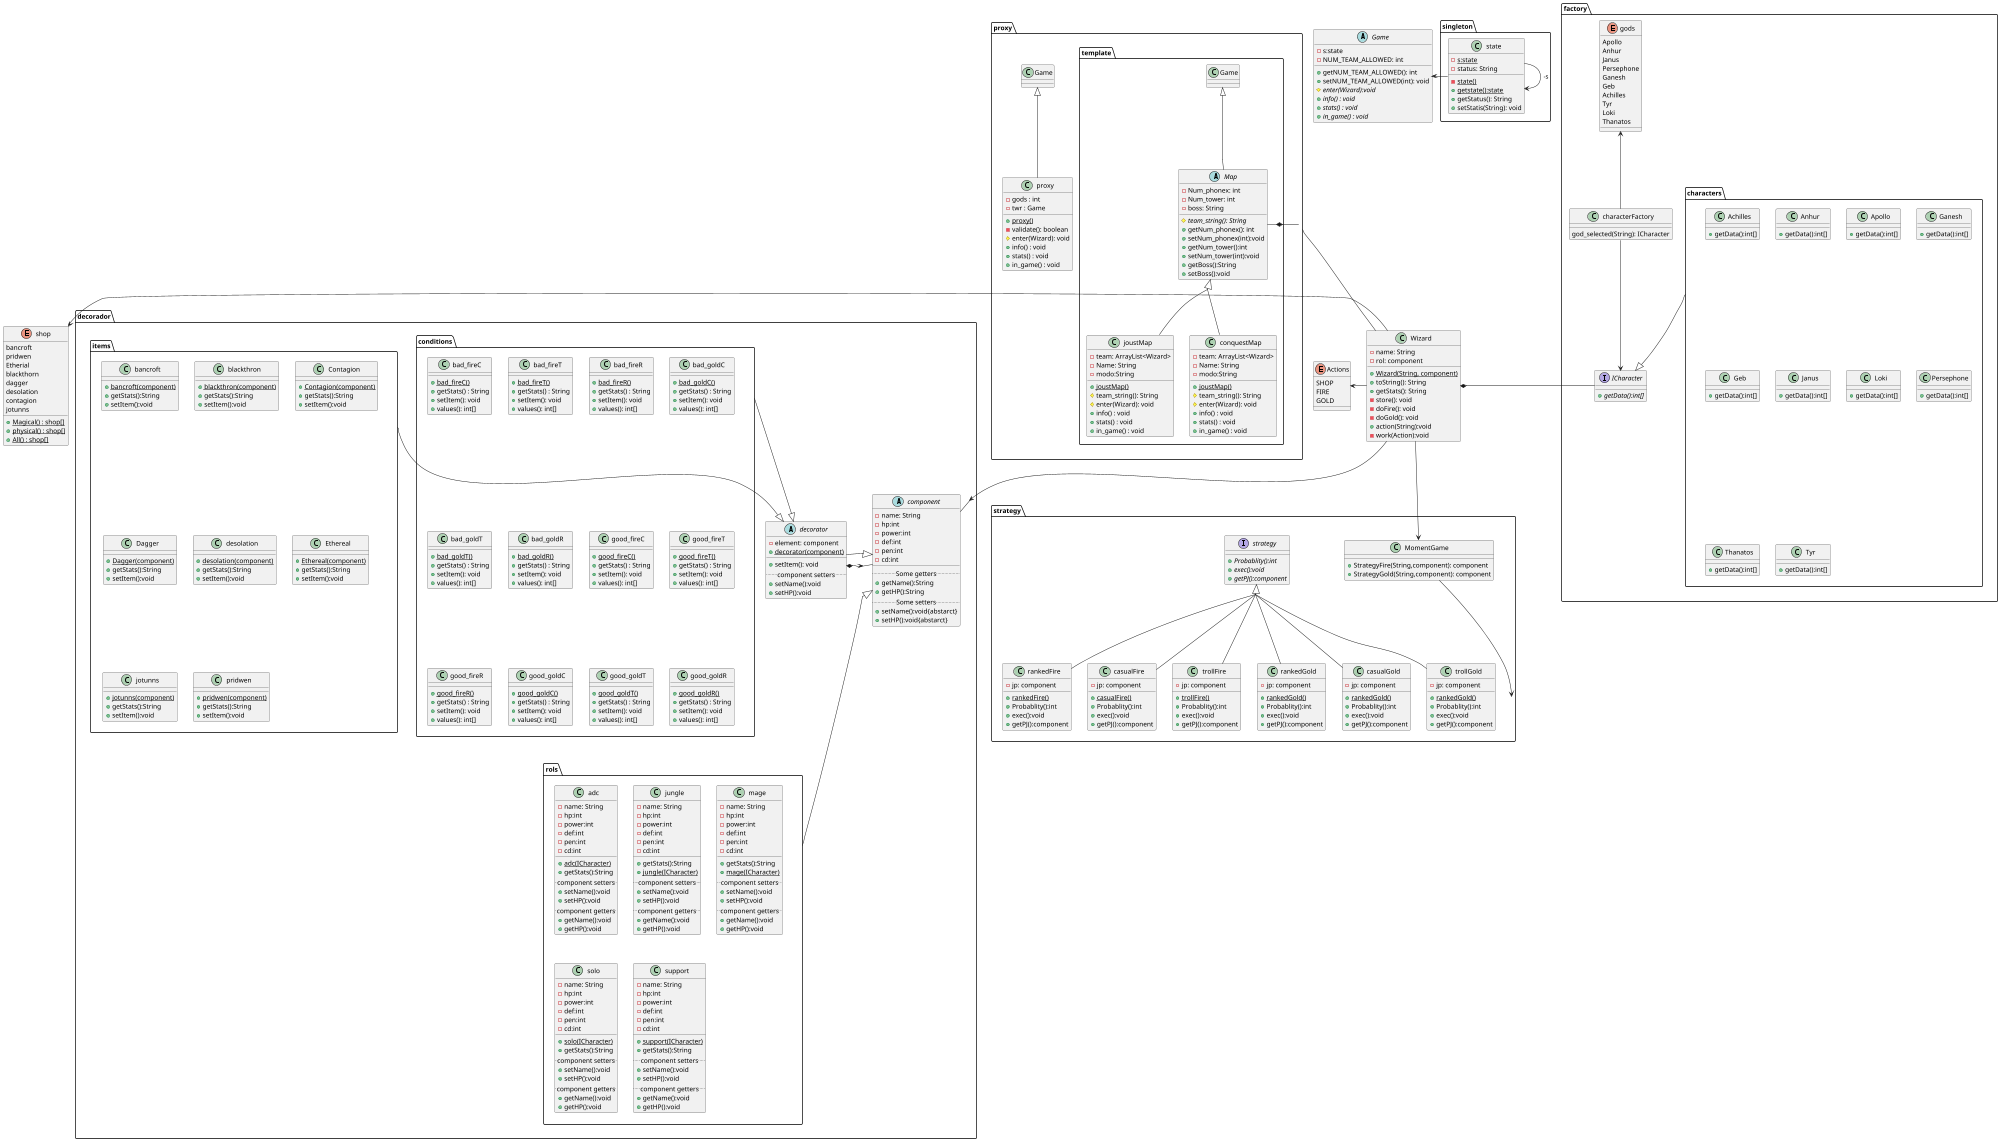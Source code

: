 @startuml
skinparam groupInheritance 2
scale 2000 width

abstract Game{
    - s:state
    - NUM_TEAM_ALLOWED: int
    + getNUM_TEAM_ALLOWED(): int
    + setNUM_TEAM_ALLOWED(int): void
    # enter(Wizard):void {abstract}
    + info() : void {abstract}
    + stats() : void {abstract}
    + in_game() : void {abstract}
}

package proxy{
package template{
abstract Map extends Game{
    - Num_phonex: int
    - Num_tower: int
    - boss: String
    # team_string(): String {abstract}
    + getNum_phonex(): int
    + setNum_phonex(int):void
    + getNum_tower():int
    + setNum_tower(int):void
    + getBoss():String
    + setBoss():void
}


class joustMap extends Map{
    - team: ArrayList<Wizard>
    - Name: String
    - modo:String
    + joustMap() {static}
    # team_string(): String
    # enter(Wizard): void
    + info() : void 
    + stats() : void 
    + in_game() : void 
}
class conquestMap extends Map{
    - team: ArrayList<Wizard>
    - Name: String
    - modo:String
    + joustMap() {static}
    # team_string(): String
    # enter(Wizard): void
    + info() : void 
    + stats() : void 
    + in_game() : void 
}
}

class proxy extends Game{
    - gods : int
    - twr : Game
    + proxy() {static}
    - validate(): boolean
    # enter(Wizard): void
    + info() : void 
    + stats() : void 
    + in_game() : void 
}
}
class Wizard{
    - name: String
    - rol: component
    +Wizard(String, component) {static}
    + toString(): String
    + getStats(): String
    - store(): void
    - doFire(): void
    - doGold(): void
    + action(String):void
    - work(Action):void
}

enum Actions{
    SHOP
    FIRE
    GOLD
}

enum shop{
    bancroft
    pridwen
    Etherial
    blackthorn
    dagger
    desolation
    contagion
    jotunns
    + Magical() : shop[] {static}
    + physical() : shop[] {static}
    + All() : shop[] {static}    
}
package decorador{
abstract component{
    -name: String
    -hp:int
    -power:int
    -def:int
    -pen:int
    -cd:int
    ____
    ..Some getters..
    +getName():String
    +getHP():String
    ..Some setters..
    + setName():void{abstarct}
    + setHP():void{abstarct}
}

abstract decorator extends component{
    - element: component
    + decorator(component) {static}
    ____
    + setItem(): void
    ..component setters..
    + setName():void
    + setHP():void
}

package conditions{
    class bad_fireC{
        + bad_fireC() {static}
        + getStats() : String
        + setItem(): void
        + values(): int[]
    }
    class bad_fireT {
        + bad_fireT() {static}
        + getStats() : String
        + setItem(): void
        + values(): int[]
    }
    class bad_fireR {
        + bad_fireR() {static}
        + getStats() : String
        + setItem(): void
        + values(): int[]
    }
    class bad_goldC {
        + bad_goldC() {static}
        + getStats() : String
        + setItem(): void
        + values(): int[]
    }
    class bad_goldT {
        + bad_goldT() {static}
        + getStats() : String
        + setItem(): void
        + values(): int[]
    }
    class bad_goldR {
        + bad_goldR() {static}
        + getStats() : String
        + setItem(): void
        + values(): int[]
    }
    class good_fireC {
        + good_fireC() {static}
        + getStats() : String
        + setItem(): void
        + values(): int[]
    }
    class good_fireT {
        + good_fireT() {static}
        + getStats() : String
        + setItem(): void
        + values(): int[]
    }
    class good_fireR {
        + good_fireR() {static}
        + getStats() : String
        + setItem(): void
        + values(): int[]
    }
    class good_goldC {
        + good_goldC() {static}
        + getStats() : String
        + setItem(): void
        + values(): int[]
    }
    class good_goldT {
        + good_goldT() {static}
        + getStats() : String
        + setItem(): void
        + values(): int[]
    }
    class good_goldR {
        + good_goldR() {static}
        + getStats() : String
        + setItem(): void
        + values(): int[]
    }
}

package items{
    class bancroft{
        + bancroft(component) {static}
        + getStats():String
        + setItem():void
    }
    class blackthron{
        + blackthron(component) {static}
        + getStats():String
        + setItem():void
    }
    class Contagion{
        + Contagion(component) {static}
        + getStats():String
        + setItem():void
    }
    class Dagger{
        + Dagger(component) {static}
        + getStats():String
        + setItem():void
    }
    class desolation{
        + desolation(component) {static}
        + getStats():String
        + setItem():void
    }
    class Ethereal{
        + Ethereal(component) {static}
        + getStats():String
        + setItem():void
    }
    class jotunns{
        + jotunns(component) {static}
        + getStats():String
        + setItem():void
    }
    class pridwen{
        + pridwen(component) {static}
        + getStats():String
        + setItem():void
    }
    
}

package rols{
    class adc{
        -name: String
        -hp:int
        -power:int
        -def:int
        -pen:int
        -cd:int
        ____
        + adc(ICharacter) {static}
        + getStats():String
        ..component setters..
        + setName():void
        + setHP():void
        ..component getters..
        + getName():void
        + getHP():void
    }
    class jungle{
        -name: String
        -hp:int
        -power:int
        -def:int
        -pen:int
        -cd:int
        ____
        + getStats():String
        + jungle(ICharacter) {static}
        ..component setters..
        + setName():void
        + setHP():void
        ..component getters..
        + getName():void
        + getHP():void
    }
    class mage{
        -name: String
        -hp:int
        -power:int
        -def:int
        -pen:int
        -cd:int
        ____
        + getStats():String
        + mage(ICharacter) {static}
        ..component setters..
        + setName():void
        + setHP():void
        ..component getters..
        + getName():void
        + getHP():void
    }
    class solo{
        -name: String
        -hp:int
        -power:int
        -def:int
        -pen:int
        -cd:int
        ____
        + solo(ICharacter) {static}
        + getStats():String
        ..component setters..
        + setName():void
        + setHP():void
        ..component getters..
        + getName():void
        + getHP():void
    }
    class support{
        -name: String
        -hp:int
        -power:int
        -def:int
        -pen:int
        -cd:int
        ____
        + support(ICharacter) {static}
        + getStats():String
        ..component setters..
        + setName():void
        + setHP():void
        ..component getters..
        + getName():void
        + getHP():void
    }
}
}
package factory{
interface ICharacter{
    + getData():int[] {abstract}
}
class characterFactory{
    god_selected(String): ICharacter 
}
enum gods{
    Apollo
    Anhur
    Janus
    Persephone
    Ganesh
    Geb
    Achilles
    Tyr
    Loki
    Thanatos
}
package characters{
    class Achilles{
        + getData():int[]
    }
    class Anhur{
        + getData():int[]
    }
    class Apollo{
        + getData():int[]
    }
    class Ganesh{
        + getData():int[]
    }
    class Geb{
        + getData():int[]
    }
    class Janus{
        + getData():int[]
    }
    class Loki{
        + getData():int[]
    }
    class Persephone{
        + getData():int[]
    }
    class Thanatos{
        + getData():int[]
    }
    class Tyr{
        + getData():int[]
    }
}
}
package singleton{

    class state{
        - s:state {static}
        - status: String
        - state() {static}
        + getstate():state {static}
        + getStatus(): String
        + setStatis(String): void
    }
}

package strategy{
class MomentGame{
    + StrategyFire(String,component): component
    + StrategyGold(String,component): component
}

interface strategy{
    + Probablity():int {abstract}
    + exec():void {abstract}
    + getPJ():component {abstract}
}

class rankedFire implements strategy{
    -jp: component
    +rankedFire() {static}
    + Probablity():int 
    + exec():void 
    + getPJ():component 
}
class casualFire implements strategy{
    -jp: component
    +casualFire() {static}
    + Probablity():int 
    + exec():void 
    + getPJ():component 
}
class trollFire implements strategy{
    -jp: component
    +trollFire() {static}
    + Probablity():int 
    + exec():void 
    + getPJ():component 
}
class rankedGold implements strategy{
    -jp: component
    + rankedGold() {static}
    + Probablity():int 
    + exec():void 
    + getPJ():component 
}
class casualGold implements strategy{
    -jp: component
    + rankedGold() {static}
    + Probablity():int 
    + exec():void 
    + getPJ():component 
}
class trollGold implements strategy{
    -jp: component
    + rankedGold() {static}
    + Probablity():int 
    + exec():void 
    + getPJ():component 
}
}
conditions --|> decorator
MomentGame --> strategy
items --|> decorator
Wizard --> MomentGame 
state -left-> Game
state --> state : -s
rols-up-|>component 
characters --|> ICharacter
characterFactory-up->gods
characterFactory-->ICharacter
Wizard*-right-ICharacter
decorator *-right-> component 
Wizard --> component
proxy -down- Wizard 
Wizard -left-> Actions
Wizard -left-> shop
Map *--right-- proxy 

@enduml